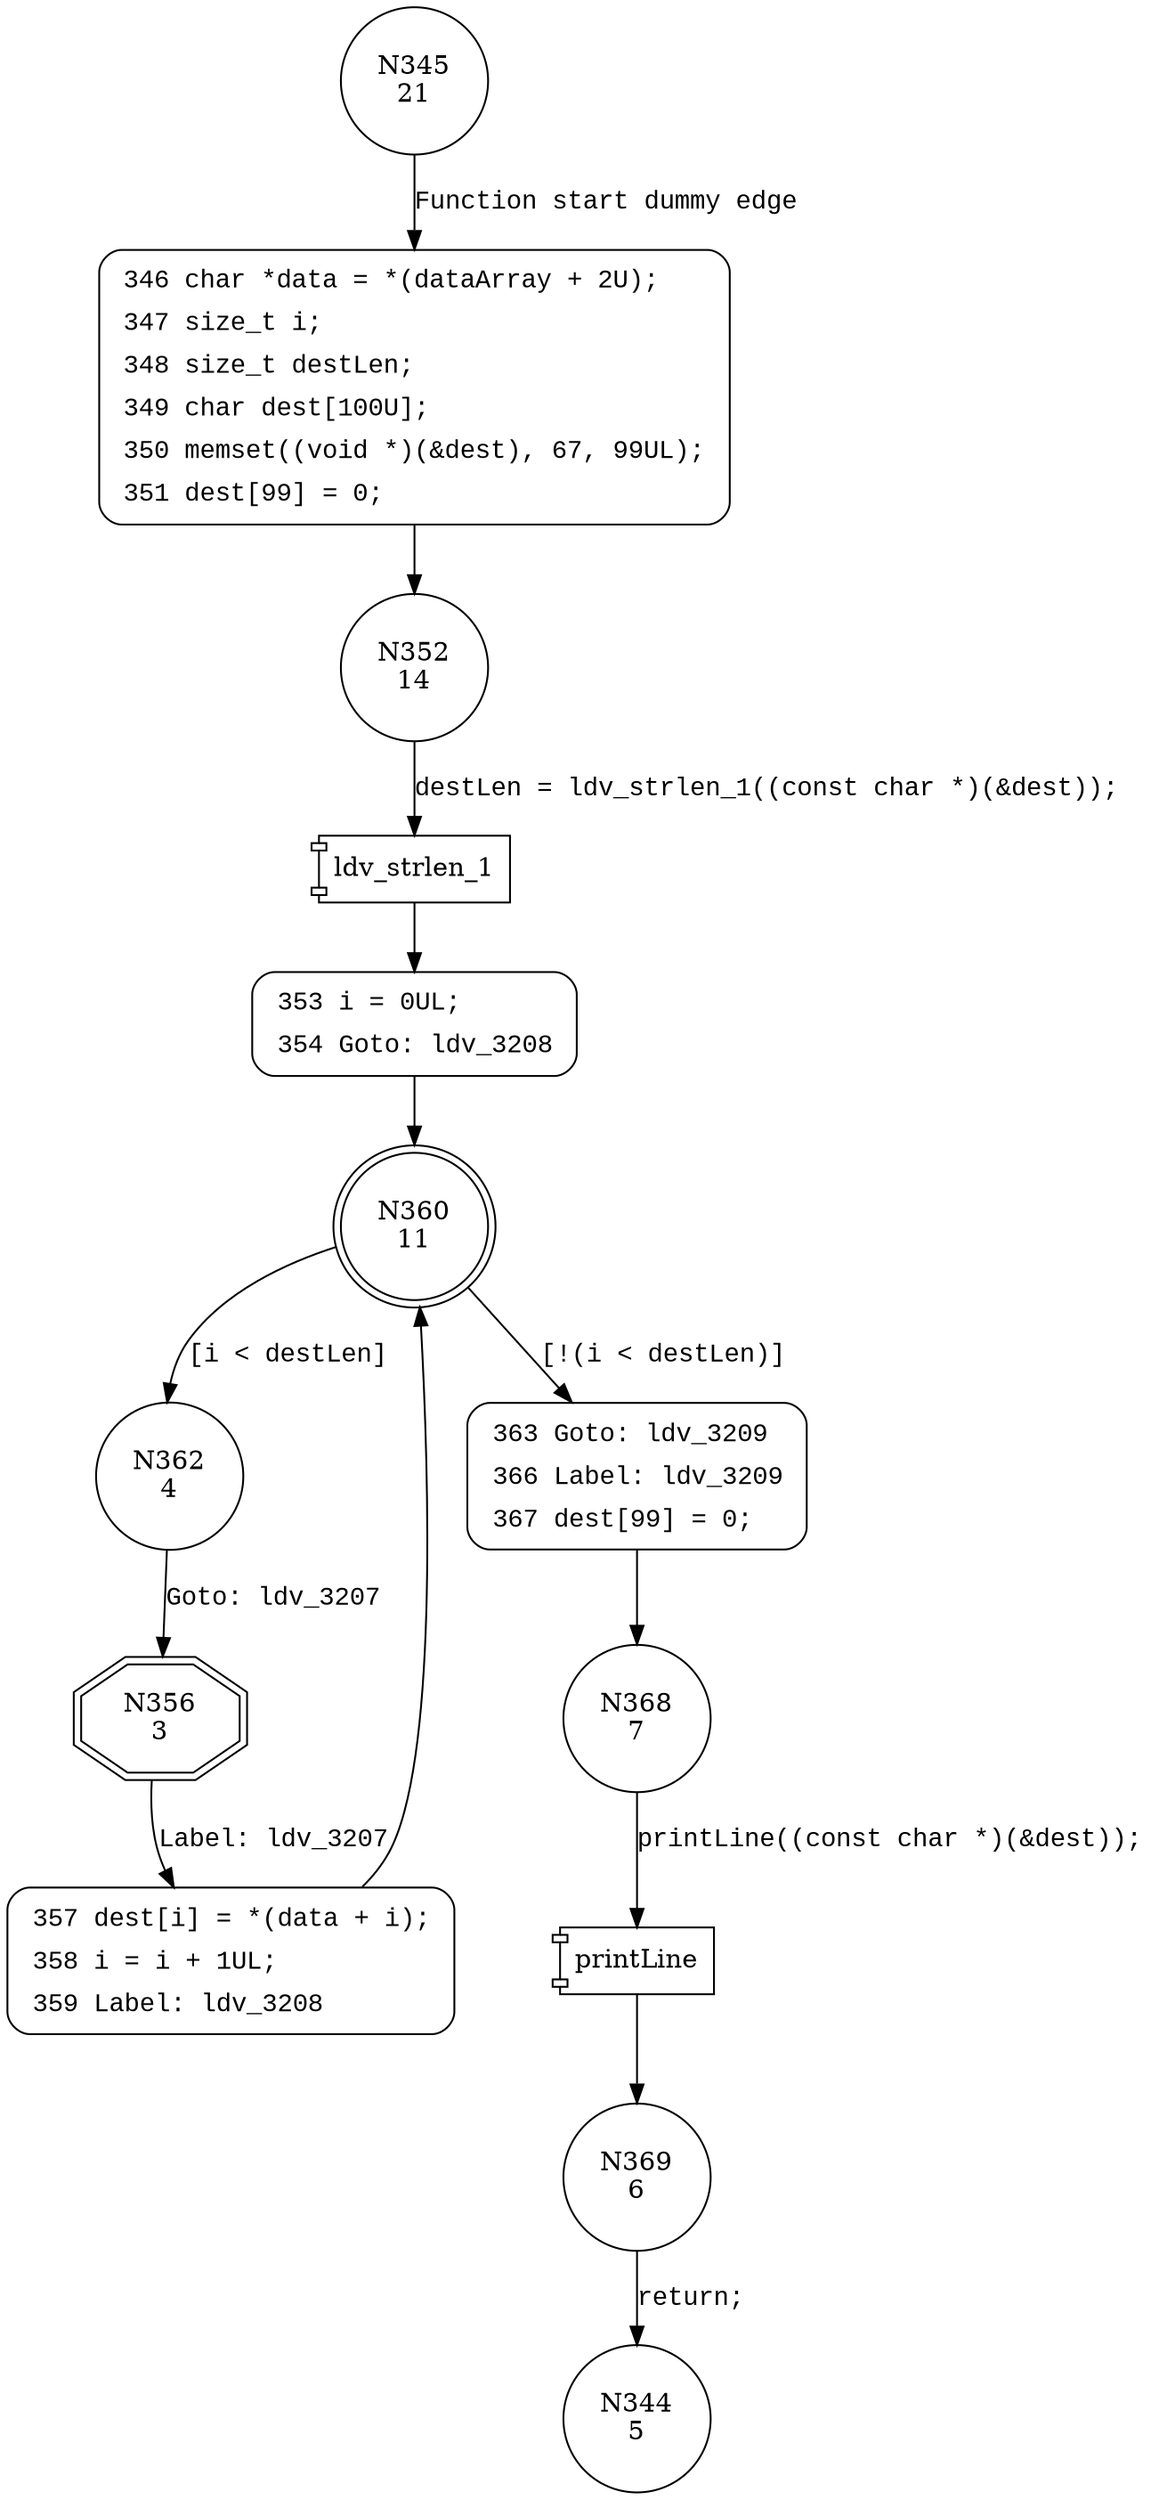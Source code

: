 digraph CWE126_Buffer_Overread__char_alloca_loop_66b_goodG2BSink {
345 [shape="circle" label="N345\n21"]
346 [shape="circle" label="N346\n20"]
352 [shape="circle" label="N352\n14"]
353 [shape="circle" label="N353\n13"]
360 [shape="doublecircle" label="N360\n11"]
362 [shape="circle" label="N362\n4"]
363 [shape="circle" label="N363\n10"]
368 [shape="circle" label="N368\n7"]
369 [shape="circle" label="N369\n6"]
356 [shape="doubleoctagon" label="N356\n3"]
357 [shape="circle" label="N357\n2"]
344 [shape="circle" label="N344\n5"]
346 [style="filled,bold" penwidth="1" fillcolor="white" fontname="Courier New" shape="Mrecord" label=<<table border="0" cellborder="0" cellpadding="3" bgcolor="white"><tr><td align="right">346</td><td align="left">char *data = *(dataArray + 2U);</td></tr><tr><td align="right">347</td><td align="left">size_t i;</td></tr><tr><td align="right">348</td><td align="left">size_t destLen;</td></tr><tr><td align="right">349</td><td align="left">char dest[100U];</td></tr><tr><td align="right">350</td><td align="left">memset((void *)(&amp;dest), 67, 99UL);</td></tr><tr><td align="right">351</td><td align="left">dest[99] = 0;</td></tr></table>>]
346 -> 352[label=""]
353 [style="filled,bold" penwidth="1" fillcolor="white" fontname="Courier New" shape="Mrecord" label=<<table border="0" cellborder="0" cellpadding="3" bgcolor="white"><tr><td align="right">353</td><td align="left">i = 0UL;</td></tr><tr><td align="right">354</td><td align="left">Goto: ldv_3208</td></tr></table>>]
353 -> 360[label=""]
363 [style="filled,bold" penwidth="1" fillcolor="white" fontname="Courier New" shape="Mrecord" label=<<table border="0" cellborder="0" cellpadding="3" bgcolor="white"><tr><td align="right">363</td><td align="left">Goto: ldv_3209</td></tr><tr><td align="right">366</td><td align="left">Label: ldv_3209</td></tr><tr><td align="right">367</td><td align="left">dest[99] = 0;</td></tr></table>>]
363 -> 368[label=""]
357 [style="filled,bold" penwidth="1" fillcolor="white" fontname="Courier New" shape="Mrecord" label=<<table border="0" cellborder="0" cellpadding="3" bgcolor="white"><tr><td align="right">357</td><td align="left">dest[i] = *(data + i);</td></tr><tr><td align="right">358</td><td align="left">i = i + 1UL;</td></tr><tr><td align="right">359</td><td align="left">Label: ldv_3208</td></tr></table>>]
357 -> 360[label=""]
345 -> 346 [label="Function start dummy edge" fontname="Courier New"]
100008 [shape="component" label="ldv_strlen_1"]
352 -> 100008 [label="destLen = ldv_strlen_1((const char *)(&dest));" fontname="Courier New"]
100008 -> 353 [label="" fontname="Courier New"]
360 -> 362 [label="[i < destLen]" fontname="Courier New"]
360 -> 363 [label="[!(i < destLen)]" fontname="Courier New"]
100009 [shape="component" label="printLine"]
368 -> 100009 [label="printLine((const char *)(&dest));" fontname="Courier New"]
100009 -> 369 [label="" fontname="Courier New"]
362 -> 356 [label="Goto: ldv_3207" fontname="Courier New"]
356 -> 357 [label="Label: ldv_3207" fontname="Courier New"]
369 -> 344 [label="return;" fontname="Courier New"]
}